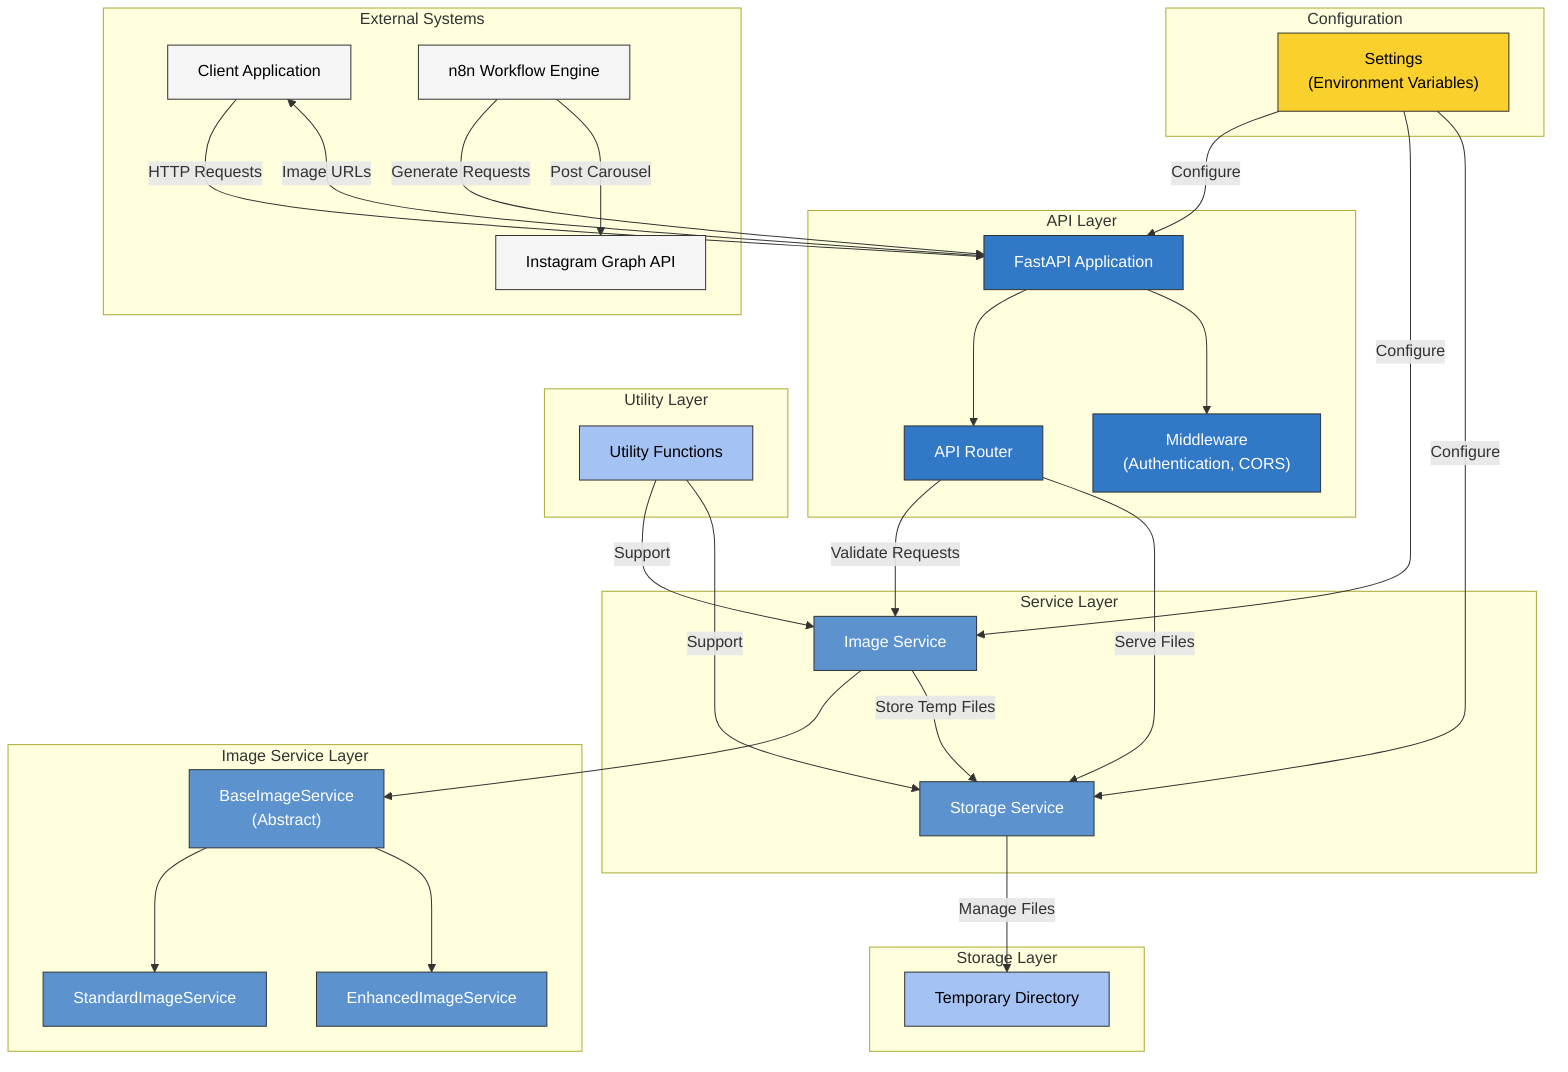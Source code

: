 graph TB
    subgraph "External Systems"
        Client["Client Application"]
        IGApi["Instagram Graph API"]
        n8n["n8n Workflow Engine"]
    end

    subgraph "API Layer"
        API["FastAPI Application"]
        Router["API Router"]
        Middleware["Middleware<br>(Authentication, CORS)"]
    end

    subgraph "Service Layer"
        IS["Image Service"]
        SS["Storage Service"]
    end

    subgraph "Image Service Layer"
        BIS["BaseImageService<br>(Abstract)"]
        SIS["StandardImageService"]
        EIS["EnhancedImageService"]
    end

    subgraph "Storage Layer"
        TD["Temporary Directory"]
    end

    subgraph "Utility Layer"
        Utils["Utility Functions"]
    end

    subgraph "Configuration"
        Config["Settings<br>(Environment Variables)"]
    end

    %% External connections
    Client -->|HTTP Requests| API
    API -->|Image URLs| Client
    n8n -->|Generate Requests| API
    n8n -->|Post Carousel| IGApi

    %% API Layer connections
    API --> Router
    API --> Middleware
    Router -->|Validate Requests| IS
    Router -->|Serve Files| SS

    %% Service Layer connections
    IS --> BIS
    BIS --> SIS
    BIS --> EIS
    IS -->|Store Temp Files| SS
    SS -->|Manage Files| TD

    %% Configuration connections
    Config -->|Configure| API
    Config -->|Configure| IS
    Config -->|Configure| SS

    %% Utils connections
    Utils -->|Support| IS
    Utils -->|Support| SS

    classDef primary fill:#3178c6,stroke:#333,stroke-width:1px,color:white;
    classDef secondary fill:#5c93ce,stroke:#333,stroke-width:1px,color:white;
    classDef external fill:#f5f5f5,stroke:#333,stroke-width:1px,color:black;
    classDef config fill:#fad02c,stroke:#333,stroke-width:1px,color:black;
    classDef storage fill:#a4c2f4,stroke:#333,stroke-width:1px,color:black;

    class API,Router,Middleware primary;
    class IS,SS,BIS,SIS,EIS secondary;
    class Client,IGApi,n8n external;
    class Config config;
    class TD,Utils storage;